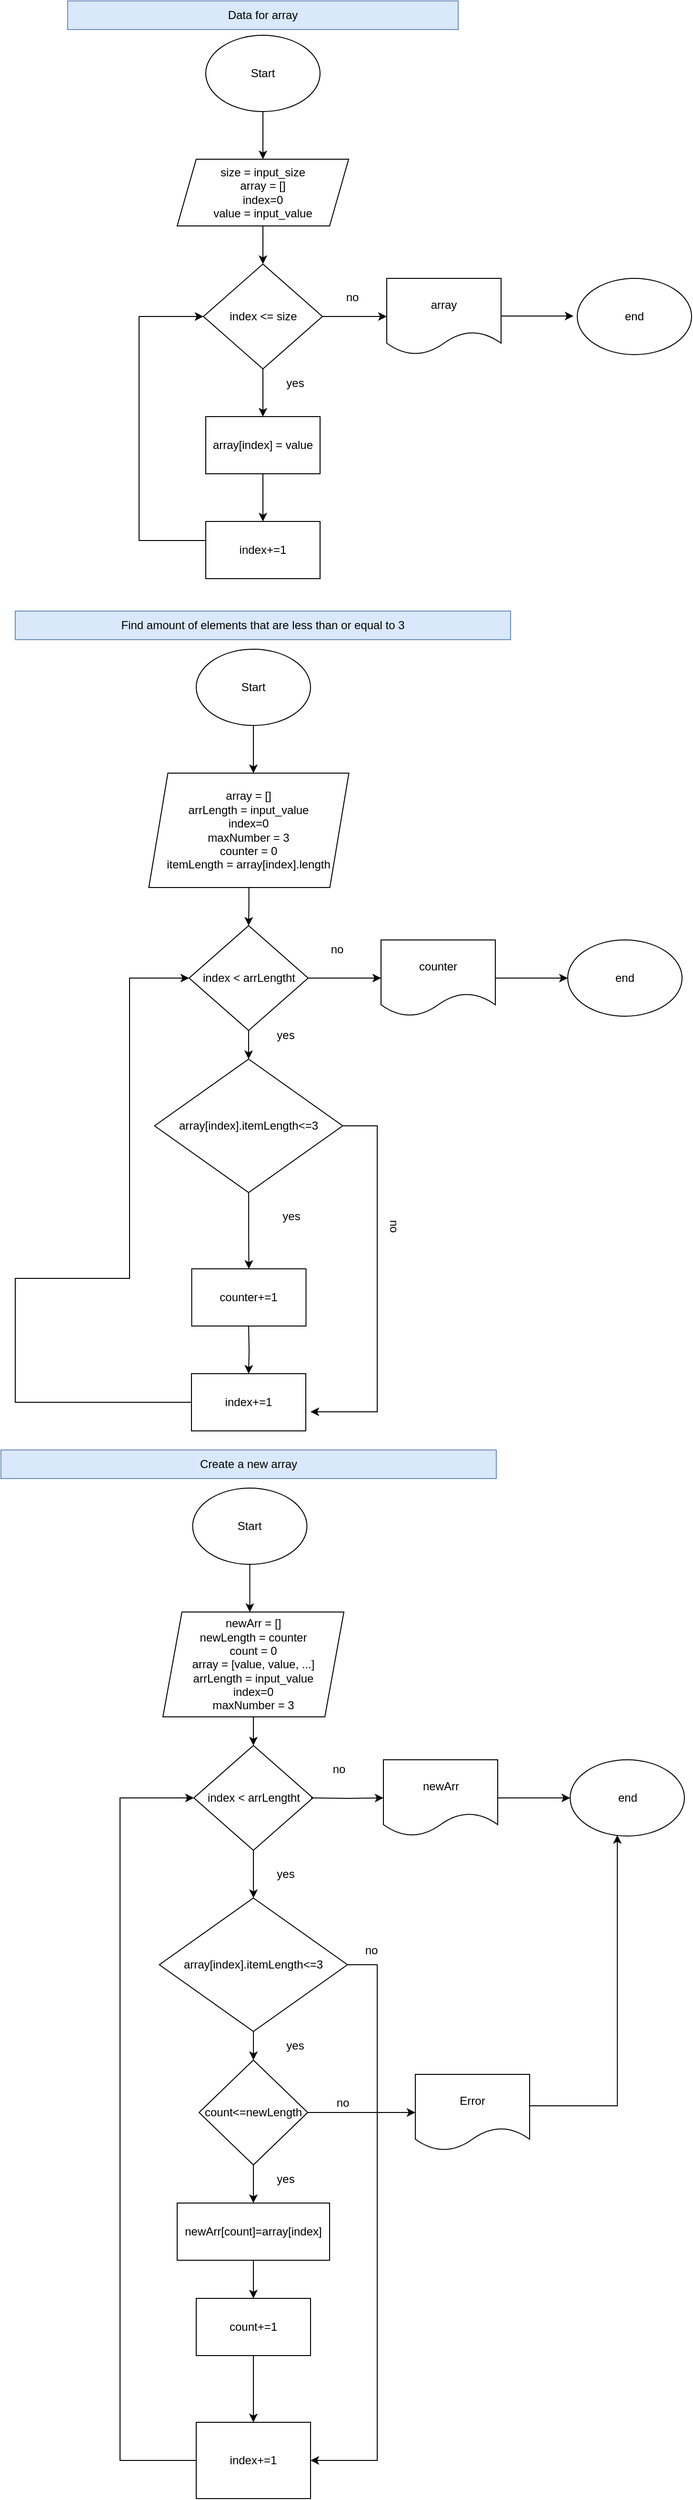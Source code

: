 <mxfile version="21.1.1" type="device">
  <diagram name="Страница 1" id="ibXtLuYJekeLYJcnpIA_">
    <mxGraphModel dx="954" dy="529" grid="1" gridSize="10" guides="1" tooltips="1" connect="1" arrows="1" fold="1" page="1" pageScale="1" pageWidth="827" pageHeight="1169" math="0" shadow="0">
      <root>
        <mxCell id="0" />
        <mxCell id="1" parent="0" />
        <mxCell id="rbdhTYKKqOopdTpiddSa-1" value="Start" style="ellipse;whiteSpace=wrap;html=1;" parent="1" vertex="1">
          <mxGeometry x="290" y="56" width="120" height="80" as="geometry" />
        </mxCell>
        <mxCell id="rbdhTYKKqOopdTpiddSa-2" value="" style="edgeStyle=orthogonalEdgeStyle;rounded=0;orthogonalLoop=1;jettySize=auto;html=1;" parent="1" edge="1">
          <mxGeometry relative="1" as="geometry">
            <mxPoint x="350" y="136" as="sourcePoint" />
            <mxPoint x="350" y="186" as="targetPoint" />
          </mxGeometry>
        </mxCell>
        <mxCell id="rbdhTYKKqOopdTpiddSa-7" value="" style="edgeStyle=orthogonalEdgeStyle;rounded=0;orthogonalLoop=1;jettySize=auto;html=1;" parent="1" source="rbdhTYKKqOopdTpiddSa-3" target="rbdhTYKKqOopdTpiddSa-6" edge="1">
          <mxGeometry relative="1" as="geometry" />
        </mxCell>
        <mxCell id="rbdhTYKKqOopdTpiddSa-3" value="&lt;div&gt;size = input_size&lt;br&gt;&lt;/div&gt;&lt;div&gt;array = []&lt;/div&gt;&lt;div&gt;index=0&lt;/div&gt;&lt;div&gt;value = input_value&lt;br&gt;&lt;/div&gt;" style="shape=parallelogram;perimeter=parallelogramPerimeter;whiteSpace=wrap;html=1;fixedSize=1;" parent="1" vertex="1">
          <mxGeometry x="260" y="186" width="180" height="70" as="geometry" />
        </mxCell>
        <mxCell id="rbdhTYKKqOopdTpiddSa-4" value="Data for array" style="text;html=1;strokeColor=#6c8ebf;fillColor=#dae8fc;align=center;verticalAlign=middle;whiteSpace=wrap;rounded=0;" parent="1" vertex="1">
          <mxGeometry x="145" y="20" width="410" height="30" as="geometry" />
        </mxCell>
        <mxCell id="rbdhTYKKqOopdTpiddSa-9" value="" style="edgeStyle=orthogonalEdgeStyle;rounded=0;orthogonalLoop=1;jettySize=auto;html=1;" parent="1" source="rbdhTYKKqOopdTpiddSa-6" target="rbdhTYKKqOopdTpiddSa-8" edge="1">
          <mxGeometry relative="1" as="geometry" />
        </mxCell>
        <mxCell id="rbdhTYKKqOopdTpiddSa-18" value="" style="edgeStyle=orthogonalEdgeStyle;rounded=0;orthogonalLoop=1;jettySize=auto;html=1;" parent="1" source="rbdhTYKKqOopdTpiddSa-6" target="rbdhTYKKqOopdTpiddSa-17" edge="1">
          <mxGeometry relative="1" as="geometry" />
        </mxCell>
        <mxCell id="rbdhTYKKqOopdTpiddSa-6" value="index &amp;lt;= size" style="rhombus;whiteSpace=wrap;html=1;" parent="1" vertex="1">
          <mxGeometry x="287.5" y="296" width="125" height="110" as="geometry" />
        </mxCell>
        <mxCell id="rbdhTYKKqOopdTpiddSa-11" value="" style="edgeStyle=orthogonalEdgeStyle;rounded=0;orthogonalLoop=1;jettySize=auto;html=1;" parent="1" source="rbdhTYKKqOopdTpiddSa-8" target="rbdhTYKKqOopdTpiddSa-10" edge="1">
          <mxGeometry relative="1" as="geometry" />
        </mxCell>
        <mxCell id="rbdhTYKKqOopdTpiddSa-8" value="array[index] = value " style="rounded=0;whiteSpace=wrap;html=1;" parent="1" vertex="1">
          <mxGeometry x="290" y="456" width="120" height="60" as="geometry" />
        </mxCell>
        <mxCell id="rbdhTYKKqOopdTpiddSa-14" value="" style="edgeStyle=orthogonalEdgeStyle;rounded=0;orthogonalLoop=1;jettySize=auto;html=1;entryX=0;entryY=0.5;entryDx=0;entryDy=0;" parent="1" source="rbdhTYKKqOopdTpiddSa-10" target="rbdhTYKKqOopdTpiddSa-6" edge="1">
          <mxGeometry relative="1" as="geometry">
            <mxPoint x="180" y="336" as="targetPoint" />
            <Array as="points">
              <mxPoint x="220" y="586" />
              <mxPoint x="220" y="351" />
            </Array>
          </mxGeometry>
        </mxCell>
        <mxCell id="rbdhTYKKqOopdTpiddSa-10" value="index+=1" style="rounded=0;whiteSpace=wrap;html=1;" parent="1" vertex="1">
          <mxGeometry x="290" y="566" width="120" height="60" as="geometry" />
        </mxCell>
        <mxCell id="rbdhTYKKqOopdTpiddSa-12" value="yes" style="text;html=1;strokeColor=none;fillColor=none;align=center;verticalAlign=middle;whiteSpace=wrap;rounded=0;" parent="1" vertex="1">
          <mxGeometry x="354" y="406" width="60" height="30" as="geometry" />
        </mxCell>
        <mxCell id="rbdhTYKKqOopdTpiddSa-17" value="array" style="shape=document;whiteSpace=wrap;html=1;boundedLbl=1;" parent="1" vertex="1">
          <mxGeometry x="480" y="311" width="120" height="80" as="geometry" />
        </mxCell>
        <mxCell id="rbdhTYKKqOopdTpiddSa-19" value="no" style="text;html=1;strokeColor=none;fillColor=none;align=center;verticalAlign=middle;whiteSpace=wrap;rounded=0;" parent="1" vertex="1">
          <mxGeometry x="414" y="316" width="60" height="30" as="geometry" />
        </mxCell>
        <mxCell id="rbdhTYKKqOopdTpiddSa-23" value="Find amount of elements that are less than or equal to 3" style="text;html=1;strokeColor=#6c8ebf;fillColor=#dae8fc;align=center;verticalAlign=middle;whiteSpace=wrap;rounded=0;" parent="1" vertex="1">
          <mxGeometry x="90" y="660" width="520" height="30" as="geometry" />
        </mxCell>
        <mxCell id="rbdhTYKKqOopdTpiddSa-24" value="Start" style="ellipse;whiteSpace=wrap;html=1;" parent="1" vertex="1">
          <mxGeometry x="280" y="700" width="120" height="80" as="geometry" />
        </mxCell>
        <mxCell id="rbdhTYKKqOopdTpiddSa-25" value="" style="edgeStyle=orthogonalEdgeStyle;rounded=0;orthogonalLoop=1;jettySize=auto;html=1;" parent="1" edge="1">
          <mxGeometry relative="1" as="geometry">
            <mxPoint x="340" y="780" as="sourcePoint" />
            <mxPoint x="340" y="830" as="targetPoint" />
          </mxGeometry>
        </mxCell>
        <mxCell id="rbdhTYKKqOopdTpiddSa-26" value="" style="edgeStyle=orthogonalEdgeStyle;rounded=0;orthogonalLoop=1;jettySize=auto;html=1;" parent="1" source="rbdhTYKKqOopdTpiddSa-27" target="rbdhTYKKqOopdTpiddSa-30" edge="1">
          <mxGeometry relative="1" as="geometry" />
        </mxCell>
        <mxCell id="rbdhTYKKqOopdTpiddSa-27" value="&lt;div&gt;array = []&lt;/div&gt;&lt;div&gt;arrLength = input_value&lt;br&gt;&lt;/div&gt;&lt;div&gt;index=0&lt;/div&gt;&lt;div&gt;maxNumber = 3&lt;/div&gt;&lt;div&gt;counter = 0&lt;/div&gt;&lt;div&gt;itemLength = array[index].length&lt;br&gt;&lt;/div&gt;" style="shape=parallelogram;perimeter=parallelogramPerimeter;whiteSpace=wrap;html=1;fixedSize=1;" parent="1" vertex="1">
          <mxGeometry x="230.25" y="830" width="210" height="120" as="geometry" />
        </mxCell>
        <mxCell id="rbdhTYKKqOopdTpiddSa-28" value="" style="edgeStyle=orthogonalEdgeStyle;rounded=0;orthogonalLoop=1;jettySize=auto;html=1;entryX=0.5;entryY=0;entryDx=0;entryDy=0;" parent="1" source="rbdhTYKKqOopdTpiddSa-30" target="rbdhTYKKqOopdTpiddSa-40" edge="1">
          <mxGeometry relative="1" as="geometry">
            <mxPoint x="335" y="1110" as="targetPoint" />
          </mxGeometry>
        </mxCell>
        <mxCell id="rbdhTYKKqOopdTpiddSa-29" value="" style="edgeStyle=orthogonalEdgeStyle;rounded=0;orthogonalLoop=1;jettySize=auto;html=1;" parent="1" source="rbdhTYKKqOopdTpiddSa-30" target="rbdhTYKKqOopdTpiddSa-37" edge="1">
          <mxGeometry relative="1" as="geometry" />
        </mxCell>
        <mxCell id="rbdhTYKKqOopdTpiddSa-30" value="index &amp;lt; arrLengtht" style="rhombus;whiteSpace=wrap;html=1;" parent="1" vertex="1">
          <mxGeometry x="272.5" y="990" width="125" height="110" as="geometry" />
        </mxCell>
        <mxCell id="rbdhTYKKqOopdTpiddSa-33" value="" style="edgeStyle=orthogonalEdgeStyle;rounded=0;orthogonalLoop=1;jettySize=auto;html=1;entryX=0;entryY=0.5;entryDx=0;entryDy=0;" parent="1" source="rbdhTYKKqOopdTpiddSa-34" target="rbdhTYKKqOopdTpiddSa-30" edge="1">
          <mxGeometry relative="1" as="geometry">
            <mxPoint x="170" y="980" as="targetPoint" />
            <Array as="points">
              <mxPoint x="90" y="1360" />
              <mxPoint x="210" y="1360" />
              <mxPoint x="210" y="1045" />
            </Array>
          </mxGeometry>
        </mxCell>
        <mxCell id="rbdhTYKKqOopdTpiddSa-34" value="index+=1" style="rounded=0;whiteSpace=wrap;html=1;" parent="1" vertex="1">
          <mxGeometry x="275" y="1460" width="120" height="60" as="geometry" />
        </mxCell>
        <mxCell id="rbdhTYKKqOopdTpiddSa-35" value="yes" style="text;html=1;strokeColor=none;fillColor=none;align=center;verticalAlign=middle;whiteSpace=wrap;rounded=0;" parent="1" vertex="1">
          <mxGeometry x="344" y="1090" width="60" height="30" as="geometry" />
        </mxCell>
        <mxCell id="rbdhTYKKqOopdTpiddSa-36" value="" style="edgeStyle=orthogonalEdgeStyle;rounded=0;orthogonalLoop=1;jettySize=auto;html=1;" parent="1" source="rbdhTYKKqOopdTpiddSa-37" target="rbdhTYKKqOopdTpiddSa-39" edge="1">
          <mxGeometry relative="1" as="geometry" />
        </mxCell>
        <mxCell id="rbdhTYKKqOopdTpiddSa-37" value="counter" style="shape=document;whiteSpace=wrap;html=1;boundedLbl=1;" parent="1" vertex="1">
          <mxGeometry x="474" y="1005" width="120" height="80" as="geometry" />
        </mxCell>
        <mxCell id="rbdhTYKKqOopdTpiddSa-38" value="no" style="text;html=1;strokeColor=none;fillColor=none;align=center;verticalAlign=middle;whiteSpace=wrap;rounded=0;" parent="1" vertex="1">
          <mxGeometry x="397.5" y="1000" width="60" height="30" as="geometry" />
        </mxCell>
        <mxCell id="rbdhTYKKqOopdTpiddSa-39" value="end" style="ellipse;whiteSpace=wrap;html=1;" parent="1" vertex="1">
          <mxGeometry x="670" y="1005" width="120" height="80" as="geometry" />
        </mxCell>
        <mxCell id="rbdhTYKKqOopdTpiddSa-42" value="" style="edgeStyle=orthogonalEdgeStyle;rounded=0;orthogonalLoop=1;jettySize=auto;html=1;entryX=0.5;entryY=0;entryDx=0;entryDy=0;" parent="1" source="rbdhTYKKqOopdTpiddSa-40" target="rbdhTYKKqOopdTpiddSa-74" edge="1">
          <mxGeometry relative="1" as="geometry">
            <mxPoint x="335" y="1310" as="targetPoint" />
          </mxGeometry>
        </mxCell>
        <mxCell id="rbdhTYKKqOopdTpiddSa-49" value="" style="edgeStyle=orthogonalEdgeStyle;rounded=0;orthogonalLoop=1;jettySize=auto;html=1;" parent="1" source="rbdhTYKKqOopdTpiddSa-40" edge="1">
          <mxGeometry relative="1" as="geometry">
            <mxPoint x="400" y="1500" as="targetPoint" />
            <Array as="points">
              <mxPoint x="470" y="1200" />
              <mxPoint x="470" y="1500" />
            </Array>
          </mxGeometry>
        </mxCell>
        <mxCell id="rbdhTYKKqOopdTpiddSa-40" value="array[index].itemLength&amp;lt;=3" style="rhombus;whiteSpace=wrap;html=1;" parent="1" vertex="1">
          <mxGeometry x="236.25" y="1130" width="197.5" height="140" as="geometry" />
        </mxCell>
        <mxCell id="rbdhTYKKqOopdTpiddSa-47" value="" style="edgeStyle=orthogonalEdgeStyle;rounded=0;orthogonalLoop=1;jettySize=auto;html=1;" parent="1" target="rbdhTYKKqOopdTpiddSa-34" edge="1">
          <mxGeometry relative="1" as="geometry">
            <mxPoint x="335" y="1410" as="sourcePoint" />
          </mxGeometry>
        </mxCell>
        <mxCell id="rbdhTYKKqOopdTpiddSa-43" value="yes" style="text;html=1;strokeColor=none;fillColor=none;align=center;verticalAlign=middle;whiteSpace=wrap;rounded=0;" parent="1" vertex="1">
          <mxGeometry x="350" y="1280" width="60" height="30" as="geometry" />
        </mxCell>
        <mxCell id="rbdhTYKKqOopdTpiddSa-50" value="no" style="text;html=1;strokeColor=none;fillColor=none;align=center;verticalAlign=middle;whiteSpace=wrap;rounded=0;rotation=90;" parent="1" vertex="1">
          <mxGeometry x="457.5" y="1290" width="60" height="30" as="geometry" />
        </mxCell>
        <mxCell id="rbdhTYKKqOopdTpiddSa-51" value="Create a new array" style="text;html=1;strokeColor=#6c8ebf;fillColor=#dae8fc;align=center;verticalAlign=middle;whiteSpace=wrap;rounded=0;" parent="1" vertex="1">
          <mxGeometry x="75" y="1540" width="520" height="30" as="geometry" />
        </mxCell>
        <mxCell id="rbdhTYKKqOopdTpiddSa-52" value="Start" style="ellipse;whiteSpace=wrap;html=1;" parent="1" vertex="1">
          <mxGeometry x="276.25" y="1580" width="120" height="80" as="geometry" />
        </mxCell>
        <mxCell id="rbdhTYKKqOopdTpiddSa-53" value="" style="edgeStyle=orthogonalEdgeStyle;rounded=0;orthogonalLoop=1;jettySize=auto;html=1;" parent="1" edge="1">
          <mxGeometry relative="1" as="geometry">
            <mxPoint x="336.25" y="1660" as="sourcePoint" />
            <mxPoint x="336.25" y="1710" as="targetPoint" />
          </mxGeometry>
        </mxCell>
        <mxCell id="rbdhTYKKqOopdTpiddSa-56" value="" style="edgeStyle=orthogonalEdgeStyle;rounded=0;orthogonalLoop=1;jettySize=auto;html=1;" parent="1" source="rbdhTYKKqOopdTpiddSa-54" target="rbdhTYKKqOopdTpiddSa-55" edge="1">
          <mxGeometry relative="1" as="geometry" />
        </mxCell>
        <mxCell id="rbdhTYKKqOopdTpiddSa-54" value="&lt;div&gt;newArr = []&lt;/div&gt;&lt;div&gt;newLength = counter&lt;/div&gt;&lt;div&gt;count = 0&lt;br&gt;&lt;/div&gt;&lt;div&gt;array = [value, value, ...]&lt;div&gt;arrLength = input_value&lt;br&gt;&lt;/div&gt;&lt;div&gt;index=0&lt;/div&gt;&lt;div&gt;maxNumber = 3&lt;/div&gt;&lt;/div&gt;" style="shape=parallelogram;perimeter=parallelogramPerimeter;whiteSpace=wrap;html=1;fixedSize=1;" parent="1" vertex="1">
          <mxGeometry x="245" y="1710" width="190" height="110" as="geometry" />
        </mxCell>
        <mxCell id="rbdhTYKKqOopdTpiddSa-58" value="" style="edgeStyle=orthogonalEdgeStyle;rounded=0;orthogonalLoop=1;jettySize=auto;html=1;" parent="1" source="rbdhTYKKqOopdTpiddSa-55" target="rbdhTYKKqOopdTpiddSa-57" edge="1">
          <mxGeometry relative="1" as="geometry" />
        </mxCell>
        <mxCell id="rbdhTYKKqOopdTpiddSa-55" value="index &amp;lt; arrLengtht" style="rhombus;whiteSpace=wrap;html=1;" parent="1" vertex="1">
          <mxGeometry x="277.5" y="1850" width="125" height="110" as="geometry" />
        </mxCell>
        <mxCell id="rbdhTYKKqOopdTpiddSa-77" value="" style="edgeStyle=orthogonalEdgeStyle;rounded=0;orthogonalLoop=1;jettySize=auto;html=1;entryX=1;entryY=0.5;entryDx=0;entryDy=0;" parent="1" source="rbdhTYKKqOopdTpiddSa-57" target="rbdhTYKKqOopdTpiddSa-70" edge="1">
          <mxGeometry relative="1" as="geometry">
            <mxPoint x="577.5" y="2080" as="targetPoint" />
            <Array as="points">
              <mxPoint x="470" y="2080" />
              <mxPoint x="470" y="2600" />
            </Array>
          </mxGeometry>
        </mxCell>
        <mxCell id="rbdhTYKKqOopdTpiddSa-79" value="" style="edgeStyle=orthogonalEdgeStyle;rounded=0;orthogonalLoop=1;jettySize=auto;html=1;" parent="1" source="rbdhTYKKqOopdTpiddSa-57" target="rbdhTYKKqOopdTpiddSa-78" edge="1">
          <mxGeometry relative="1" as="geometry" />
        </mxCell>
        <mxCell id="rbdhTYKKqOopdTpiddSa-57" value="array[index].itemLength&amp;lt;=3" style="rhombus;whiteSpace=wrap;html=1;" parent="1" vertex="1">
          <mxGeometry x="241.25" y="2010" width="197.5" height="140" as="geometry" />
        </mxCell>
        <mxCell id="rbdhTYKKqOopdTpiddSa-59" value="" style="edgeStyle=orthogonalEdgeStyle;rounded=0;orthogonalLoop=1;jettySize=auto;html=1;" parent="1" target="rbdhTYKKqOopdTpiddSa-61" edge="1">
          <mxGeometry relative="1" as="geometry">
            <mxPoint x="400.5" y="1905" as="sourcePoint" />
          </mxGeometry>
        </mxCell>
        <mxCell id="rbdhTYKKqOopdTpiddSa-60" value="" style="edgeStyle=orthogonalEdgeStyle;rounded=0;orthogonalLoop=1;jettySize=auto;html=1;" parent="1" source="rbdhTYKKqOopdTpiddSa-61" target="rbdhTYKKqOopdTpiddSa-63" edge="1">
          <mxGeometry relative="1" as="geometry" />
        </mxCell>
        <mxCell id="rbdhTYKKqOopdTpiddSa-61" value="newArr" style="shape=document;whiteSpace=wrap;html=1;boundedLbl=1;" parent="1" vertex="1">
          <mxGeometry x="476.5" y="1865" width="120" height="80" as="geometry" />
        </mxCell>
        <mxCell id="rbdhTYKKqOopdTpiddSa-62" value="no" style="text;html=1;strokeColor=none;fillColor=none;align=center;verticalAlign=middle;whiteSpace=wrap;rounded=0;" parent="1" vertex="1">
          <mxGeometry x="400" y="1860" width="60" height="30" as="geometry" />
        </mxCell>
        <mxCell id="rbdhTYKKqOopdTpiddSa-63" value="end" style="ellipse;whiteSpace=wrap;html=1;" parent="1" vertex="1">
          <mxGeometry x="672.5" y="1865" width="120" height="80" as="geometry" />
        </mxCell>
        <mxCell id="rbdhTYKKqOopdTpiddSa-73" value="" style="edgeStyle=orthogonalEdgeStyle;rounded=0;orthogonalLoop=1;jettySize=auto;html=1;" parent="1" source="rbdhTYKKqOopdTpiddSa-75" target="rbdhTYKKqOopdTpiddSa-70" edge="1">
          <mxGeometry relative="1" as="geometry">
            <mxPoint x="346.5" y="2440" as="sourcePoint" />
          </mxGeometry>
        </mxCell>
        <mxCell id="rbdhTYKKqOopdTpiddSa-66" value="yes" style="text;html=1;strokeColor=none;fillColor=none;align=center;verticalAlign=middle;whiteSpace=wrap;rounded=0;" parent="1" vertex="1">
          <mxGeometry x="344" y="1970" width="60" height="30" as="geometry" />
        </mxCell>
        <mxCell id="rbdhTYKKqOopdTpiddSa-68" value="yes" style="text;html=1;strokeColor=none;fillColor=none;align=center;verticalAlign=middle;whiteSpace=wrap;rounded=0;" parent="1" vertex="1">
          <mxGeometry x="354" y="2150" width="60" height="30" as="geometry" />
        </mxCell>
        <mxCell id="rbdhTYKKqOopdTpiddSa-72" value="" style="edgeStyle=orthogonalEdgeStyle;rounded=0;orthogonalLoop=1;jettySize=auto;html=1;entryX=0;entryY=0.5;entryDx=0;entryDy=0;exitX=0;exitY=0.5;exitDx=0;exitDy=0;" parent="1" source="rbdhTYKKqOopdTpiddSa-70" target="rbdhTYKKqOopdTpiddSa-55" edge="1">
          <mxGeometry relative="1" as="geometry">
            <mxPoint x="190" y="1900" as="targetPoint" />
            <Array as="points">
              <mxPoint x="200" y="2600" />
              <mxPoint x="200" y="1905" />
            </Array>
          </mxGeometry>
        </mxCell>
        <mxCell id="rbdhTYKKqOopdTpiddSa-70" value="index+=1" style="rounded=0;whiteSpace=wrap;html=1;" parent="1" vertex="1">
          <mxGeometry x="280" y="2560" width="120" height="80" as="geometry" />
        </mxCell>
        <mxCell id="rbdhTYKKqOopdTpiddSa-74" value="counter+=1" style="rounded=0;whiteSpace=wrap;html=1;" parent="1" vertex="1">
          <mxGeometry x="275.25" y="1350" width="120" height="60" as="geometry" />
        </mxCell>
        <mxCell id="rbdhTYKKqOopdTpiddSa-81" value="" style="edgeStyle=orthogonalEdgeStyle;rounded=0;orthogonalLoop=1;jettySize=auto;html=1;" parent="1" source="rbdhTYKKqOopdTpiddSa-82" target="rbdhTYKKqOopdTpiddSa-75" edge="1">
          <mxGeometry relative="1" as="geometry" />
        </mxCell>
        <mxCell id="rbdhTYKKqOopdTpiddSa-87" value="" style="edgeStyle=orthogonalEdgeStyle;rounded=0;orthogonalLoop=1;jettySize=auto;html=1;entryX=0;entryY=0.5;entryDx=0;entryDy=0;" parent="1" source="rbdhTYKKqOopdTpiddSa-78" target="rbdhTYKKqOopdTpiddSa-88" edge="1">
          <mxGeometry relative="1" as="geometry">
            <mxPoint x="530" y="2235" as="targetPoint" />
          </mxGeometry>
        </mxCell>
        <mxCell id="rbdhTYKKqOopdTpiddSa-78" value="count&amp;lt;=newLength" style="rhombus;whiteSpace=wrap;html=1;" parent="1" vertex="1">
          <mxGeometry x="283" y="2180" width="114" height="110" as="geometry" />
        </mxCell>
        <mxCell id="rbdhTYKKqOopdTpiddSa-80" value="" style="edgeStyle=orthogonalEdgeStyle;rounded=0;orthogonalLoop=1;jettySize=auto;html=1;" parent="1" target="rbdhTYKKqOopdTpiddSa-75" edge="1">
          <mxGeometry relative="1" as="geometry">
            <mxPoint x="346.5" y="2440" as="sourcePoint" />
            <mxPoint x="344.5" y="2530" as="targetPoint" />
          </mxGeometry>
        </mxCell>
        <mxCell id="rbdhTYKKqOopdTpiddSa-75" value="count+=1" style="rounded=0;whiteSpace=wrap;html=1;" parent="1" vertex="1">
          <mxGeometry x="280" y="2430" width="120" height="60" as="geometry" />
        </mxCell>
        <mxCell id="rbdhTYKKqOopdTpiddSa-83" value="" style="edgeStyle=orthogonalEdgeStyle;rounded=0;orthogonalLoop=1;jettySize=auto;html=1;" parent="1" source="rbdhTYKKqOopdTpiddSa-78" target="rbdhTYKKqOopdTpiddSa-82" edge="1">
          <mxGeometry relative="1" as="geometry">
            <mxPoint x="340" y="2290" as="sourcePoint" />
            <mxPoint x="344" y="2410" as="targetPoint" />
          </mxGeometry>
        </mxCell>
        <mxCell id="rbdhTYKKqOopdTpiddSa-82" value="newArr[count]=array[index]" style="rounded=0;whiteSpace=wrap;html=1;" parent="1" vertex="1">
          <mxGeometry x="260" y="2330" width="160" height="60" as="geometry" />
        </mxCell>
        <mxCell id="rbdhTYKKqOopdTpiddSa-84" value="yes" style="text;html=1;strokeColor=none;fillColor=none;align=center;verticalAlign=middle;whiteSpace=wrap;rounded=0;" parent="1" vertex="1">
          <mxGeometry x="344" y="2290" width="60" height="30" as="geometry" />
        </mxCell>
        <mxCell id="rbdhTYKKqOopdTpiddSa-88" value="Error" style="shape=document;whiteSpace=wrap;html=1;boundedLbl=1;" parent="1" vertex="1">
          <mxGeometry x="510" y="2195" width="120" height="80" as="geometry" />
        </mxCell>
        <mxCell id="rbdhTYKKqOopdTpiddSa-89" value="" style="edgeStyle=orthogonalEdgeStyle;rounded=0;orthogonalLoop=1;jettySize=auto;html=1;exitX=1;exitY=0.413;exitDx=0;exitDy=0;exitPerimeter=0;entryX=0.413;entryY=0.988;entryDx=0;entryDy=0;entryPerimeter=0;" parent="1" source="rbdhTYKKqOopdTpiddSa-88" target="rbdhTYKKqOopdTpiddSa-63" edge="1">
          <mxGeometry relative="1" as="geometry">
            <mxPoint x="650" y="2230" as="sourcePoint" />
            <mxPoint x="690" y="2230" as="targetPoint" />
          </mxGeometry>
        </mxCell>
        <mxCell id="rbdhTYKKqOopdTpiddSa-92" value="no" style="text;html=1;strokeColor=none;fillColor=none;align=center;verticalAlign=middle;whiteSpace=wrap;rounded=0;" parent="1" vertex="1">
          <mxGeometry x="404" y="2210" width="60" height="30" as="geometry" />
        </mxCell>
        <mxCell id="rbdhTYKKqOopdTpiddSa-93" value="no" style="text;html=1;strokeColor=none;fillColor=none;align=center;verticalAlign=middle;whiteSpace=wrap;rounded=0;" parent="1" vertex="1">
          <mxGeometry x="433.75" y="2050" width="60" height="30" as="geometry" />
        </mxCell>
        <mxCell id="Fu8uM7u6PvlvbNBsMdCK-1" value="" style="edgeStyle=orthogonalEdgeStyle;rounded=0;orthogonalLoop=1;jettySize=auto;html=1;" edge="1" parent="1">
          <mxGeometry relative="1" as="geometry">
            <mxPoint x="600" y="350.5" as="sourcePoint" />
            <mxPoint x="676" y="350.5" as="targetPoint" />
          </mxGeometry>
        </mxCell>
        <mxCell id="Fu8uM7u6PvlvbNBsMdCK-2" value="end" style="ellipse;whiteSpace=wrap;html=1;" vertex="1" parent="1">
          <mxGeometry x="680" y="311" width="120" height="80" as="geometry" />
        </mxCell>
      </root>
    </mxGraphModel>
  </diagram>
</mxfile>
